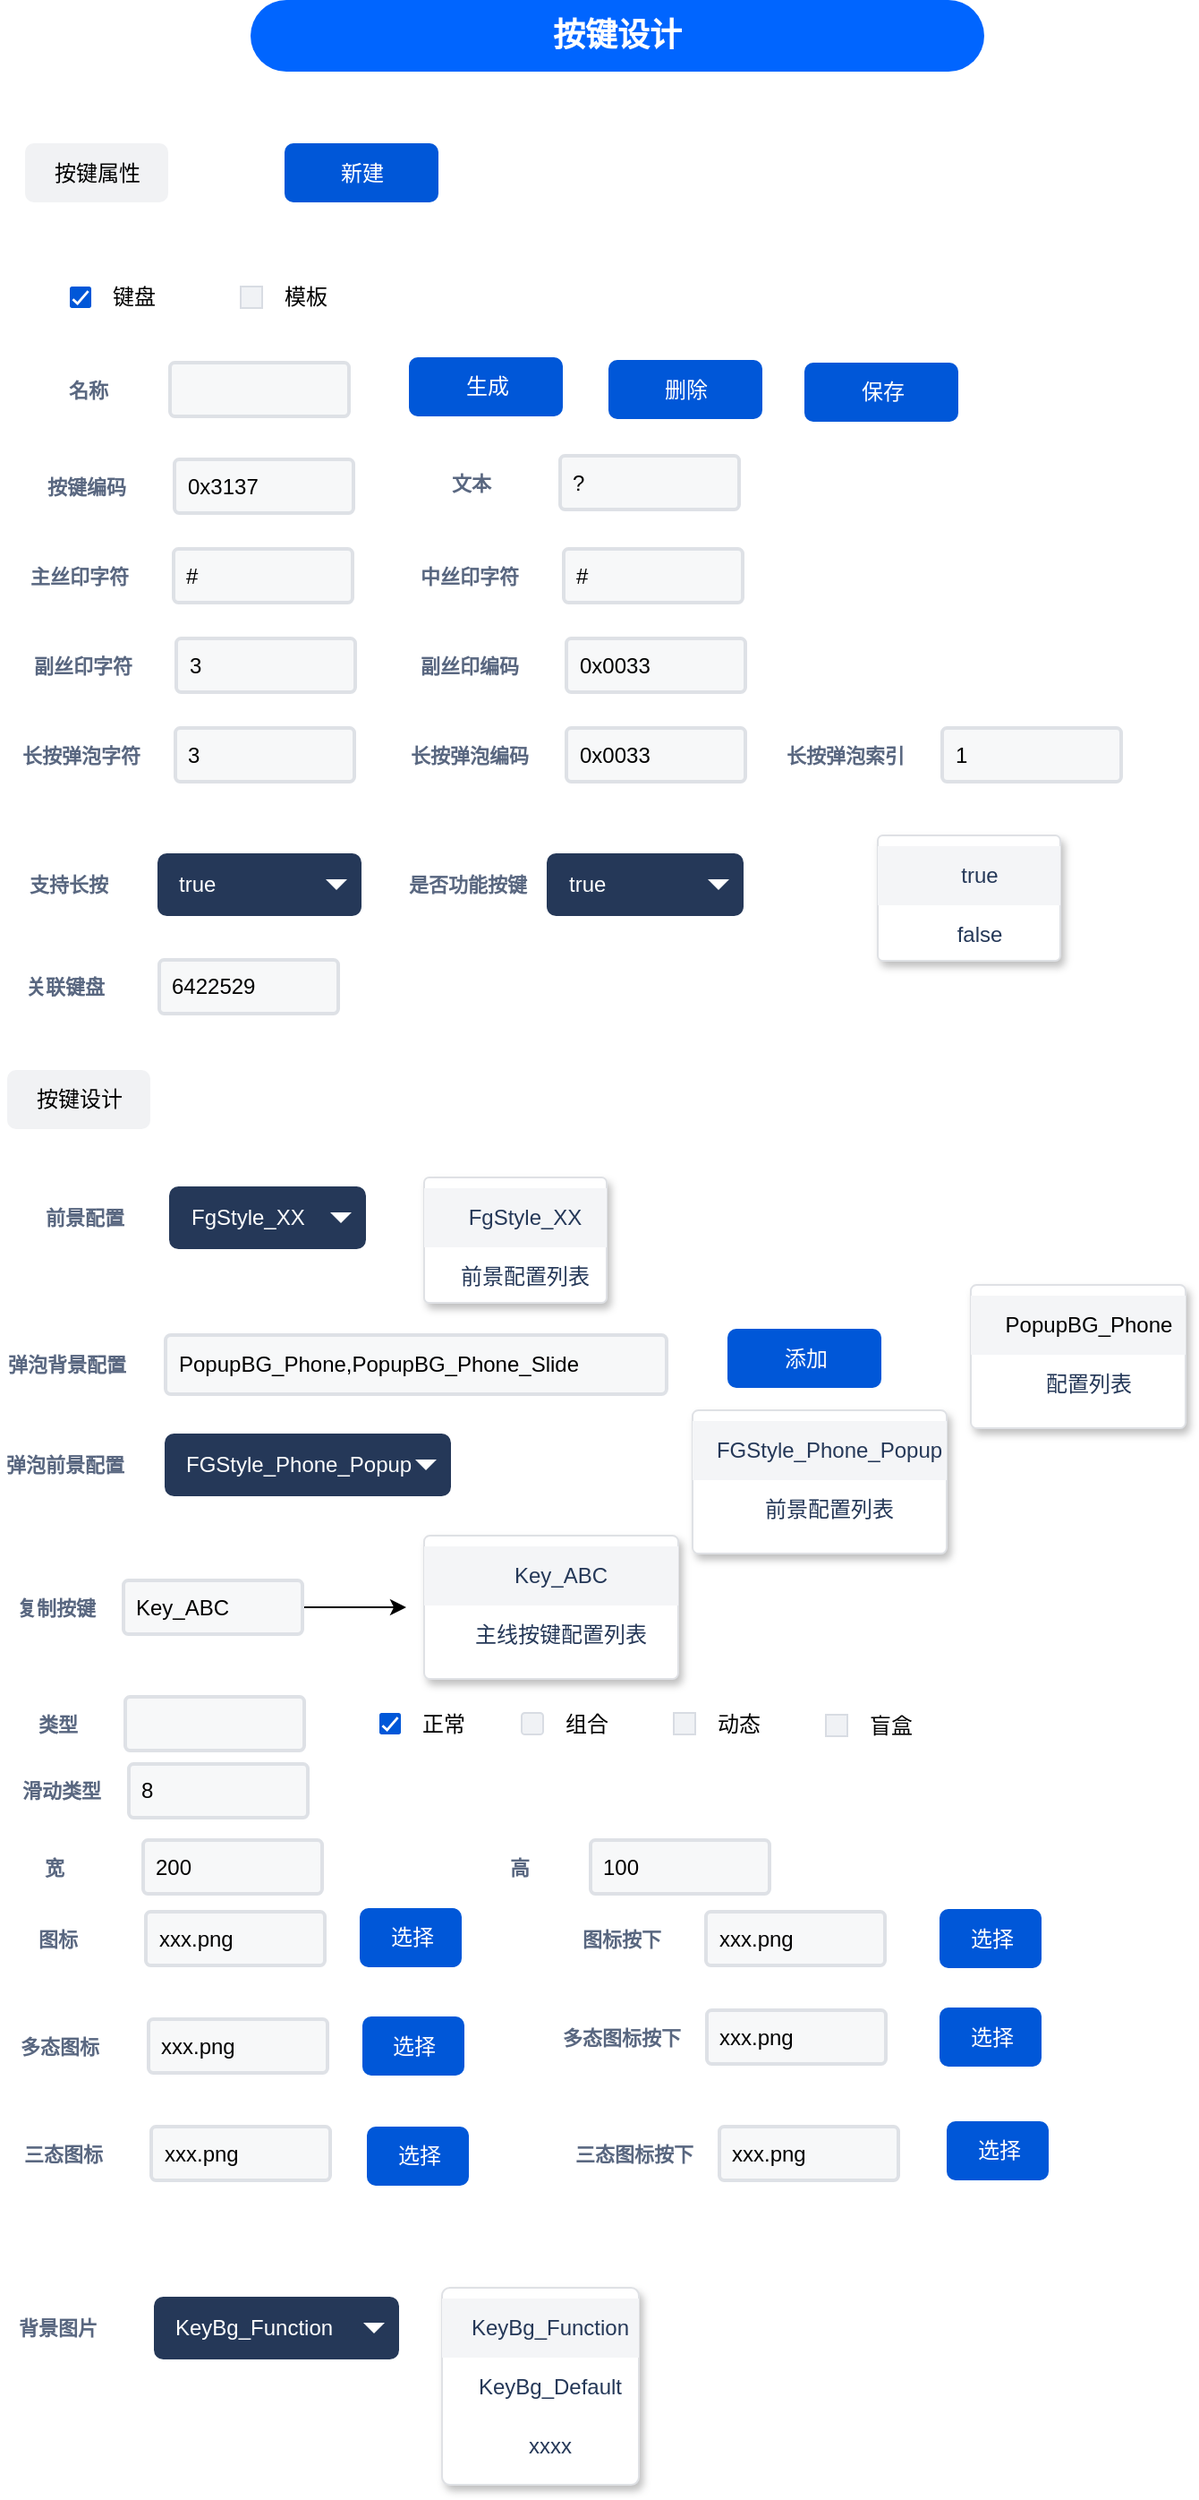 <mxfile version="12.3.6" type="github" pages="1">
  <diagram id="ZXlHenDcQ8fB9-fCUqQw" name="第 1 页">
    <mxGraphModel dx="1038" dy="572" grid="1" gridSize="10" guides="1" tooltips="1" connect="1" arrows="1" fold="1" page="1" pageScale="1" pageWidth="2339" pageHeight="3300" math="0" shadow="0">
      <root>
        <mxCell id="0"/>
        <mxCell id="1" parent="0"/>
        <mxCell id="dsuj58FTNG9rejuF7BOc-1" value="按键设计" style="rounded=1;fillColor=#0065FF;strokeColor=none;html=1;fontColor=#ffffff;align=center;verticalAlign=middle;whiteSpace=wrap;fontSize=18;fontStyle=1;arcSize=50" vertex="1" parent="1">
          <mxGeometry x="260" y="20" width="410" height="40" as="geometry"/>
        </mxCell>
        <mxCell id="dsuj58FTNG9rejuF7BOc-2" value="名称" style="fillColor=none;strokeColor=none;html=1;fontSize=11;fontStyle=0;align=center;fontColor=#596780;fontStyle=1;fontSize=11" vertex="1" parent="1">
          <mxGeometry x="138.5" y="227.5" width="60" height="20" as="geometry"/>
        </mxCell>
        <mxCell id="dsuj58FTNG9rejuF7BOc-3" value="删除" style="rounded=1;fillColor=#0057D8;align=center;strokeColor=none;html=1;fontColor=#ffffff;fontSize=12" vertex="1" parent="1">
          <mxGeometry x="460" y="221" width="86" height="33" as="geometry"/>
        </mxCell>
        <mxCell id="dsuj58FTNG9rejuF7BOc-4" value="" style="rounded=1;arcSize=9;fillColor=#F7F8F9;align=left;spacingLeft=5;strokeColor=#DEE1E6;html=1;strokeWidth=2;fontSize=12" vertex="1" parent="1">
          <mxGeometry x="215" y="222.5" width="100" height="30" as="geometry"/>
        </mxCell>
        <mxCell id="dsuj58FTNG9rejuF7BOc-5" value="保存" style="rounded=1;fillColor=#0057D8;align=center;strokeColor=none;html=1;fontColor=#ffffff;fontSize=12" vertex="1" parent="1">
          <mxGeometry x="569.5" y="222.5" width="86" height="33" as="geometry"/>
        </mxCell>
        <mxCell id="dsuj58FTNG9rejuF7BOc-6" value="生成" style="rounded=1;fillColor=#0057D8;align=center;strokeColor=none;html=1;fontColor=#ffffff;fontSize=12" vertex="1" parent="1">
          <mxGeometry x="348.5" y="219.5" width="86" height="33" as="geometry"/>
        </mxCell>
        <mxCell id="dsuj58FTNG9rejuF7BOc-7" value="类型" style="fillColor=none;strokeColor=none;html=1;fontSize=11;fontStyle=0;align=center;fontColor=#596780;fontStyle=1;fontSize=11" vertex="1" parent="1">
          <mxGeometry x="121.5" y="972.5" width="60" height="20" as="geometry"/>
        </mxCell>
        <mxCell id="dsuj58FTNG9rejuF7BOc-8" value="" style="rounded=1;arcSize=9;fillColor=#F7F8F9;align=left;spacingLeft=5;strokeColor=#DEE1E6;html=1;strokeWidth=2;fontSize=12" vertex="1" parent="1">
          <mxGeometry x="190" y="967.5" width="100" height="30" as="geometry"/>
        </mxCell>
        <mxCell id="dsuj58FTNG9rejuF7BOc-9" value="正常" style="html=1;shadow=0;dashed=0;shape=mxgraph.atlassian.checkbox_2;fillColor=#0057D8;strokeColor=none;align=left;verticalAlign=middle;fontStyle=0;fontSize=12;labelPosition=right;verticalLabelPosition=middle;spacingLeft=10" vertex="1" parent="1">
          <mxGeometry x="332" y="976.5" width="12" height="12" as="geometry"/>
        </mxCell>
        <mxCell id="dsuj58FTNG9rejuF7BOc-10" value="组合" style="rounded=1;fillColor=#F0F2F5;strokeColor=#D8DCE3;align=left;verticalAlign=middle;fontStyle=0;fontSize=12;labelPosition=right;verticalLabelPosition=middle;spacingLeft=10;html=1;shadow=0;dashed=0" vertex="1" parent="1">
          <mxGeometry x="411.5" y="976.5" width="12" height="12" as="geometry"/>
        </mxCell>
        <mxCell id="dsuj58FTNG9rejuF7BOc-11" value="动态" style="rounded=1;fillColor=#F0F2F5;strokeColor=#D8DCE3;align=left;verticalAlign=middle;fontStyle=0;fontSize=12;labelPosition=right;verticalLabelPosition=middle;spacingLeft=10;html=1;shadow=0;dashed=0;arcSize=0;" vertex="1" parent="1">
          <mxGeometry x="496.5" y="976.5" width="12" height="12" as="geometry"/>
        </mxCell>
        <mxCell id="dsuj58FTNG9rejuF7BOc-12" value="盲盒" style="rounded=1;fillColor=#F0F2F5;strokeColor=#D8DCE3;align=left;verticalAlign=middle;fontStyle=0;fontSize=12;labelPosition=right;verticalLabelPosition=middle;spacingLeft=10;html=1;shadow=0;dashed=0;arcSize=0;" vertex="1" parent="1">
          <mxGeometry x="581.5" y="977.5" width="12" height="12" as="geometry"/>
        </mxCell>
        <mxCell id="dsuj58FTNG9rejuF7BOc-13" value="宽" style="fillColor=none;strokeColor=none;html=1;fontSize=11;fontStyle=0;align=center;fontColor=#596780;fontStyle=1;fontSize=11" vertex="1" parent="1">
          <mxGeometry x="120" y="1052.5" width="60" height="20" as="geometry"/>
        </mxCell>
        <mxCell id="dsuj58FTNG9rejuF7BOc-14" value="200" style="rounded=1;arcSize=9;fillColor=#F7F8F9;align=left;spacingLeft=5;strokeColor=#DEE1E6;html=1;strokeWidth=2;fontSize=12" vertex="1" parent="1">
          <mxGeometry x="200" y="1047.5" width="100" height="30" as="geometry"/>
        </mxCell>
        <mxCell id="dsuj58FTNG9rejuF7BOc-15" value="高" style="fillColor=none;strokeColor=none;html=1;fontSize=11;fontStyle=0;align=center;fontColor=#596780;fontStyle=1;fontSize=11" vertex="1" parent="1">
          <mxGeometry x="380" y="1052.5" width="60" height="20" as="geometry"/>
        </mxCell>
        <mxCell id="dsuj58FTNG9rejuF7BOc-16" value="100" style="rounded=1;arcSize=9;fillColor=#F7F8F9;align=left;spacingLeft=5;strokeColor=#DEE1E6;html=1;strokeWidth=2;fontSize=12" vertex="1" parent="1">
          <mxGeometry x="450" y="1047.5" width="100" height="30" as="geometry"/>
        </mxCell>
        <mxCell id="dsuj58FTNG9rejuF7BOc-17" value="图标" style="fillColor=none;strokeColor=none;html=1;fontSize=11;fontStyle=0;align=center;fontColor=#596780;fontStyle=1;fontSize=11" vertex="1" parent="1">
          <mxGeometry x="121.5" y="1092.5" width="60" height="20" as="geometry"/>
        </mxCell>
        <mxCell id="dsuj58FTNG9rejuF7BOc-18" value="xxx.png" style="rounded=1;arcSize=9;fillColor=#F7F8F9;align=left;spacingLeft=5;strokeColor=#DEE1E6;html=1;strokeWidth=2;fontSize=12" vertex="1" parent="1">
          <mxGeometry x="201.5" y="1087.5" width="100" height="30" as="geometry"/>
        </mxCell>
        <mxCell id="dsuj58FTNG9rejuF7BOc-19" value="图标按下" style="fillColor=none;strokeColor=none;html=1;fontSize=11;fontStyle=0;align=center;fontColor=#596780;fontStyle=1;fontSize=11" vertex="1" parent="1">
          <mxGeometry x="436.5" y="1092.5" width="60" height="20" as="geometry"/>
        </mxCell>
        <mxCell id="dsuj58FTNG9rejuF7BOc-20" value="xxx.png" style="rounded=1;arcSize=9;fillColor=#F7F8F9;align=left;spacingLeft=5;strokeColor=#DEE1E6;html=1;strokeWidth=2;fontSize=12" vertex="1" parent="1">
          <mxGeometry x="514.5" y="1087.5" width="100" height="30" as="geometry"/>
        </mxCell>
        <mxCell id="dsuj58FTNG9rejuF7BOc-21" value="多态图标" style="fillColor=none;strokeColor=none;html=1;fontSize=11;fontStyle=0;align=center;fontColor=#596780;fontStyle=1;fontSize=11" vertex="1" parent="1">
          <mxGeometry x="123" y="1152.5" width="60" height="20" as="geometry"/>
        </mxCell>
        <mxCell id="dsuj58FTNG9rejuF7BOc-22" value="xxx.png" style="rounded=1;arcSize=9;fillColor=#F7F8F9;align=left;spacingLeft=5;strokeColor=#DEE1E6;html=1;strokeWidth=2;fontSize=12" vertex="1" parent="1">
          <mxGeometry x="203" y="1147.5" width="100" height="30" as="geometry"/>
        </mxCell>
        <mxCell id="dsuj58FTNG9rejuF7BOc-23" value="多态图标按下" style="fillColor=none;strokeColor=none;html=1;fontSize=11;fontStyle=0;align=center;fontColor=#596780;fontStyle=1;fontSize=11" vertex="1" parent="1">
          <mxGeometry x="437" y="1147.5" width="60" height="20" as="geometry"/>
        </mxCell>
        <mxCell id="dsuj58FTNG9rejuF7BOc-24" value="xxx.png" style="rounded=1;arcSize=9;fillColor=#F7F8F9;align=left;spacingLeft=5;strokeColor=#DEE1E6;html=1;strokeWidth=2;fontSize=12" vertex="1" parent="1">
          <mxGeometry x="515" y="1142.5" width="100" height="30" as="geometry"/>
        </mxCell>
        <mxCell id="dsuj58FTNG9rejuF7BOc-25" value="三态图标" style="fillColor=none;strokeColor=none;html=1;fontSize=11;fontStyle=0;align=center;fontColor=#596780;fontStyle=1;fontSize=11" vertex="1" parent="1">
          <mxGeometry x="124.5" y="1212.5" width="60" height="20" as="geometry"/>
        </mxCell>
        <mxCell id="dsuj58FTNG9rejuF7BOc-26" value="xxx.png" style="rounded=1;arcSize=9;fillColor=#F7F8F9;align=left;spacingLeft=5;strokeColor=#DEE1E6;html=1;strokeWidth=2;fontSize=12" vertex="1" parent="1">
          <mxGeometry x="204.5" y="1207.5" width="100" height="30" as="geometry"/>
        </mxCell>
        <mxCell id="dsuj58FTNG9rejuF7BOc-27" value="三态图标按下" style="fillColor=none;strokeColor=none;html=1;fontSize=11;fontStyle=0;align=center;fontColor=#596780;fontStyle=1;fontSize=11" vertex="1" parent="1">
          <mxGeometry x="444" y="1212.5" width="60" height="20" as="geometry"/>
        </mxCell>
        <mxCell id="dsuj58FTNG9rejuF7BOc-28" value="xxx.png" style="rounded=1;arcSize=9;fillColor=#F7F8F9;align=left;spacingLeft=5;strokeColor=#DEE1E6;html=1;strokeWidth=2;fontSize=12" vertex="1" parent="1">
          <mxGeometry x="522" y="1207.5" width="100" height="30" as="geometry"/>
        </mxCell>
        <mxCell id="dsuj58FTNG9rejuF7BOc-29" value="背景图片" style="fillColor=none;strokeColor=none;html=1;fontSize=11;fontStyle=0;align=center;fontColor=#596780;fontStyle=1;fontSize=11" vertex="1" parent="1">
          <mxGeometry x="122" y="1310" width="60" height="20" as="geometry"/>
        </mxCell>
        <mxCell id="dsuj58FTNG9rejuF7BOc-30" value="KeyBg_Function" style="rounded=1;fillColor=#253858;strokeColor=none;html=1;fontColor=#ffffff;align=left;fontSize=12;spacingLeft=10" vertex="1" parent="1">
          <mxGeometry x="206" y="1302.5" width="137" height="35" as="geometry"/>
        </mxCell>
        <mxCell id="dsuj58FTNG9rejuF7BOc-31" value="" style="shape=triangle;direction=south;fillColor=#ffffff;strokeColor=none;html=1" vertex="1" parent="dsuj58FTNG9rejuF7BOc-30">
          <mxGeometry x="1" y="0.5" width="12" height="6" relative="1" as="geometry">
            <mxPoint x="-20" y="-3" as="offset"/>
          </mxGeometry>
        </mxCell>
        <mxCell id="dsuj58FTNG9rejuF7BOc-32" value="" style="rounded=1;fillColor=#ffffff;strokeColor=#DFE1E5;shadow=1;html=1;arcSize=4;align=center;" vertex="1" parent="1">
          <mxGeometry x="367" y="1297.5" width="110" height="110" as="geometry"/>
        </mxCell>
        <mxCell id="dsuj58FTNG9rejuF7BOc-33" value="KeyBg_Function" style="rounded=0;fillColor=#F4F5F7;strokeColor=none;shadow=0;html=1;align=center;fontSize=12;spacingLeft=10;fontColor=#253858;resizeWidth=1" vertex="1" parent="dsuj58FTNG9rejuF7BOc-32">
          <mxGeometry width="110" height="33" relative="1" as="geometry">
            <mxPoint y="6" as="offset"/>
          </mxGeometry>
        </mxCell>
        <mxCell id="dsuj58FTNG9rejuF7BOc-34" value="KeyBg_Default" style="rounded=0;fillColor=none;strokeColor=none;shadow=0;html=1;align=center;fontSize=12;spacingLeft=10;fontColor=#253858;resizeWidth=1" vertex="1" parent="dsuj58FTNG9rejuF7BOc-32">
          <mxGeometry width="110" height="33" relative="1" as="geometry">
            <mxPoint y="39" as="offset"/>
          </mxGeometry>
        </mxCell>
        <mxCell id="dsuj58FTNG9rejuF7BOc-35" value="xxxx" style="rounded=0;fillColor=none;strokeColor=none;shadow=0;html=1;align=center;fontSize=12;spacingLeft=10;fontColor=#253858;resizeWidth=1" vertex="1" parent="dsuj58FTNG9rejuF7BOc-32">
          <mxGeometry width="110" height="33" relative="1" as="geometry">
            <mxPoint y="72" as="offset"/>
          </mxGeometry>
        </mxCell>
        <mxCell id="dsuj58FTNG9rejuF7BOc-36" value="按键编码" style="fillColor=none;strokeColor=none;html=1;fontSize=11;fontStyle=0;align=center;fontColor=#596780;fontStyle=1;fontSize=11" vertex="1" parent="1">
          <mxGeometry x="137.5" y="281.5" width="60" height="20" as="geometry"/>
        </mxCell>
        <mxCell id="dsuj58FTNG9rejuF7BOc-37" value="0x3137" style="rounded=1;arcSize=9;fillColor=#F7F8F9;align=left;spacingLeft=5;strokeColor=#DEE1E6;html=1;strokeWidth=2;fontSize=12" vertex="1" parent="1">
          <mxGeometry x="217.5" y="276.5" width="100" height="30" as="geometry"/>
        </mxCell>
        <mxCell id="dsuj58FTNG9rejuF7BOc-38" value="主丝印字符" style="fillColor=none;strokeColor=none;html=1;fontSize=11;fontStyle=0;align=center;fontColor=#596780;fontStyle=1;fontSize=11" vertex="1" parent="1">
          <mxGeometry x="134" y="331.5" width="60" height="20" as="geometry"/>
        </mxCell>
        <mxCell id="dsuj58FTNG9rejuF7BOc-39" value="#" style="rounded=1;arcSize=9;fillColor=#F7F8F9;align=left;spacingLeft=5;strokeColor=#DEE1E6;html=1;strokeWidth=2;fontSize=12" vertex="1" parent="1">
          <mxGeometry x="217" y="326.5" width="100" height="30" as="geometry"/>
        </mxCell>
        <mxCell id="dsuj58FTNG9rejuF7BOc-40" value="副丝印字符" style="fillColor=none;strokeColor=none;html=1;fontSize=11;fontStyle=0;align=center;fontColor=#596780;fontStyle=1;fontSize=11" vertex="1" parent="1">
          <mxGeometry x="135.5" y="381.5" width="60" height="20" as="geometry"/>
        </mxCell>
        <mxCell id="dsuj58FTNG9rejuF7BOc-41" value="3" style="rounded=1;arcSize=9;fillColor=#F7F8F9;align=left;spacingLeft=5;strokeColor=#DEE1E6;html=1;strokeWidth=2;fontSize=12" vertex="1" parent="1">
          <mxGeometry x="218.5" y="376.5" width="100" height="30" as="geometry"/>
        </mxCell>
        <mxCell id="dsuj58FTNG9rejuF7BOc-42" value="副丝印编码" style="fillColor=none;strokeColor=none;html=1;fontSize=11;fontStyle=0;align=center;fontColor=#596780;fontStyle=1;fontSize=11" vertex="1" parent="1">
          <mxGeometry x="351.5" y="381.5" width="60" height="20" as="geometry"/>
        </mxCell>
        <mxCell id="dsuj58FTNG9rejuF7BOc-43" value="0x0033" style="rounded=1;arcSize=9;fillColor=#F7F8F9;align=left;spacingLeft=5;strokeColor=#DEE1E6;html=1;strokeWidth=2;fontSize=12" vertex="1" parent="1">
          <mxGeometry x="436.5" y="376.5" width="100" height="30" as="geometry"/>
        </mxCell>
        <mxCell id="dsuj58FTNG9rejuF7BOc-44" value="长按弹泡字符" style="fillColor=none;strokeColor=none;html=1;fontSize=11;fontStyle=0;align=center;fontColor=#596780;fontStyle=1;fontSize=11" vertex="1" parent="1">
          <mxGeometry x="135" y="431.5" width="60" height="20" as="geometry"/>
        </mxCell>
        <mxCell id="dsuj58FTNG9rejuF7BOc-45" value="3" style="rounded=1;arcSize=9;fillColor=#F7F8F9;align=left;spacingLeft=5;strokeColor=#DEE1E6;html=1;strokeWidth=2;fontSize=12" vertex="1" parent="1">
          <mxGeometry x="218" y="426.5" width="100" height="30" as="geometry"/>
        </mxCell>
        <mxCell id="dsuj58FTNG9rejuF7BOc-46" value="长按弹泡编码" style="fillColor=none;strokeColor=none;html=1;fontSize=11;fontStyle=0;align=center;fontColor=#596780;fontStyle=1;fontSize=11" vertex="1" parent="1">
          <mxGeometry x="351.5" y="431.5" width="60" height="20" as="geometry"/>
        </mxCell>
        <mxCell id="dsuj58FTNG9rejuF7BOc-47" value="0x0033" style="rounded=1;arcSize=9;fillColor=#F7F8F9;align=left;spacingLeft=5;strokeColor=#DEE1E6;html=1;strokeWidth=2;fontSize=12" vertex="1" parent="1">
          <mxGeometry x="436.5" y="426.5" width="100" height="30" as="geometry"/>
        </mxCell>
        <mxCell id="dsuj58FTNG9rejuF7BOc-48" value="支持长按" style="fillColor=none;strokeColor=none;html=1;fontSize=11;fontStyle=0;align=center;fontColor=#596780;fontStyle=1;fontSize=11" vertex="1" parent="1">
          <mxGeometry x="128" y="504" width="60" height="20" as="geometry"/>
        </mxCell>
        <mxCell id="dsuj58FTNG9rejuF7BOc-49" value="true" style="rounded=1;fillColor=#253858;strokeColor=none;html=1;fontColor=#ffffff;align=left;fontSize=12;spacingLeft=10" vertex="1" parent="1">
          <mxGeometry x="208" y="496.5" width="114" height="35" as="geometry"/>
        </mxCell>
        <mxCell id="dsuj58FTNG9rejuF7BOc-50" value="" style="shape=triangle;direction=south;fillColor=#ffffff;strokeColor=none;html=1" vertex="1" parent="dsuj58FTNG9rejuF7BOc-49">
          <mxGeometry x="1" y="0.5" width="12" height="6" relative="1" as="geometry">
            <mxPoint x="-20" y="-3" as="offset"/>
          </mxGeometry>
        </mxCell>
        <mxCell id="dsuj58FTNG9rejuF7BOc-51" value="" style="rounded=1;fillColor=#ffffff;strokeColor=#DFE1E5;shadow=1;html=1;arcSize=4;align=center;" vertex="1" parent="1">
          <mxGeometry x="610.5" y="486.5" width="102" height="70" as="geometry"/>
        </mxCell>
        <mxCell id="dsuj58FTNG9rejuF7BOc-52" value="true" style="rounded=0;fillColor=#F4F5F7;strokeColor=none;shadow=0;html=1;align=center;fontSize=12;spacingLeft=10;fontColor=#253858;resizeWidth=1" vertex="1" parent="dsuj58FTNG9rejuF7BOc-51">
          <mxGeometry width="102" height="33" relative="1" as="geometry">
            <mxPoint y="6" as="offset"/>
          </mxGeometry>
        </mxCell>
        <mxCell id="dsuj58FTNG9rejuF7BOc-53" value="false" style="rounded=0;fillColor=none;strokeColor=none;shadow=0;html=1;align=center;fontSize=12;spacingLeft=10;fontColor=#253858;resizeWidth=1" vertex="1" parent="dsuj58FTNG9rejuF7BOc-51">
          <mxGeometry width="102" height="33" relative="1" as="geometry">
            <mxPoint y="39" as="offset"/>
          </mxGeometry>
        </mxCell>
        <mxCell id="dsuj58FTNG9rejuF7BOc-54" value="是否功能按键" style="fillColor=none;strokeColor=none;html=1;fontSize=11;fontStyle=0;align=center;fontColor=#596780;fontStyle=1;fontSize=11" vertex="1" parent="1">
          <mxGeometry x="350.5" y="504" width="60" height="20" as="geometry"/>
        </mxCell>
        <mxCell id="dsuj58FTNG9rejuF7BOc-55" value="true" style="rounded=1;fillColor=#253858;strokeColor=none;html=1;fontColor=#ffffff;align=left;fontSize=12;spacingLeft=10" vertex="1" parent="1">
          <mxGeometry x="425.5" y="496.5" width="110" height="35" as="geometry"/>
        </mxCell>
        <mxCell id="dsuj58FTNG9rejuF7BOc-56" value="" style="shape=triangle;direction=south;fillColor=#ffffff;strokeColor=none;html=1" vertex="1" parent="dsuj58FTNG9rejuF7BOc-55">
          <mxGeometry x="1" y="0.5" width="12" height="6" relative="1" as="geometry">
            <mxPoint x="-20" y="-3" as="offset"/>
          </mxGeometry>
        </mxCell>
        <mxCell id="dsuj58FTNG9rejuF7BOc-57" value="前景配置" style="fillColor=none;strokeColor=none;html=1;fontSize=11;fontStyle=0;align=center;fontColor=#596780;fontStyle=1;fontSize=11" vertex="1" parent="1">
          <mxGeometry x="136.5" y="690" width="60" height="20" as="geometry"/>
        </mxCell>
        <mxCell id="dsuj58FTNG9rejuF7BOc-58" value="FgStyle_XX" style="rounded=1;fillColor=#253858;strokeColor=none;html=1;fontColor=#ffffff;align=left;fontSize=12;spacingLeft=10" vertex="1" parent="1">
          <mxGeometry x="214.5" y="682.5" width="110" height="35" as="geometry"/>
        </mxCell>
        <mxCell id="dsuj58FTNG9rejuF7BOc-59" value="" style="shape=triangle;direction=south;fillColor=#ffffff;strokeColor=none;html=1" vertex="1" parent="dsuj58FTNG9rejuF7BOc-58">
          <mxGeometry x="1" y="0.5" width="12" height="6" relative="1" as="geometry">
            <mxPoint x="-20" y="-3" as="offset"/>
          </mxGeometry>
        </mxCell>
        <mxCell id="dsuj58FTNG9rejuF7BOc-60" value="" style="rounded=1;fillColor=#ffffff;strokeColor=#DFE1E5;shadow=1;html=1;arcSize=4;align=center;" vertex="1" parent="1">
          <mxGeometry x="357" y="677.5" width="102" height="70" as="geometry"/>
        </mxCell>
        <mxCell id="dsuj58FTNG9rejuF7BOc-61" value="FgStyle_XX" style="rounded=0;fillColor=#F4F5F7;strokeColor=none;shadow=0;html=1;align=center;fontSize=12;spacingLeft=10;fontColor=#253858;resizeWidth=1" vertex="1" parent="dsuj58FTNG9rejuF7BOc-60">
          <mxGeometry width="102" height="33" relative="1" as="geometry">
            <mxPoint y="6" as="offset"/>
          </mxGeometry>
        </mxCell>
        <mxCell id="dsuj58FTNG9rejuF7BOc-62" value="前景配置列表" style="rounded=0;fillColor=none;strokeColor=none;shadow=0;html=1;align=center;fontSize=12;spacingLeft=10;fontColor=#253858;resizeWidth=1" vertex="1" parent="dsuj58FTNG9rejuF7BOc-60">
          <mxGeometry width="102" height="33" relative="1" as="geometry">
            <mxPoint y="39" as="offset"/>
          </mxGeometry>
        </mxCell>
        <mxCell id="dsuj58FTNG9rejuF7BOc-63" value="弹泡背景配置" style="fillColor=none;strokeColor=none;html=1;fontSize=11;fontStyle=0;align=center;fontColor=#596780;fontStyle=1;fontSize=11" vertex="1" parent="1">
          <mxGeometry x="127" y="772" width="60" height="20" as="geometry"/>
        </mxCell>
        <mxCell id="dsuj58FTNG9rejuF7BOc-64" value="" style="rounded=1;fillColor=#ffffff;strokeColor=#DFE1E5;shadow=1;html=1;arcSize=4;align=center;" vertex="1" parent="1">
          <mxGeometry x="662.5" y="737.5" width="120" height="80" as="geometry"/>
        </mxCell>
        <mxCell id="dsuj58FTNG9rejuF7BOc-65" value="&lt;span style=&quot;color: rgb(0 , 0 , 0) ; text-align: left&quot;&gt;PopupBG_Phone&lt;/span&gt;" style="rounded=0;fillColor=#F4F5F7;strokeColor=none;shadow=0;html=1;align=center;fontSize=12;spacingLeft=10;fontColor=#253858;resizeWidth=1" vertex="1" parent="dsuj58FTNG9rejuF7BOc-64">
          <mxGeometry width="120" height="33" relative="1" as="geometry">
            <mxPoint y="6" as="offset"/>
          </mxGeometry>
        </mxCell>
        <mxCell id="dsuj58FTNG9rejuF7BOc-66" value="配置列表" style="rounded=0;fillColor=none;strokeColor=none;shadow=0;html=1;align=center;fontSize=12;spacingLeft=10;fontColor=#253858;resizeWidth=1" vertex="1" parent="dsuj58FTNG9rejuF7BOc-64">
          <mxGeometry width="120" height="33" relative="1" as="geometry">
            <mxPoint y="39" as="offset"/>
          </mxGeometry>
        </mxCell>
        <mxCell id="dsuj58FTNG9rejuF7BOc-67" value="弹泡前景配置" style="fillColor=none;strokeColor=none;html=1;fontSize=11;fontStyle=0;align=center;fontColor=#596780;fontStyle=1;fontSize=11" vertex="1" parent="1">
          <mxGeometry x="126" y="828" width="60" height="20" as="geometry"/>
        </mxCell>
        <mxCell id="dsuj58FTNG9rejuF7BOc-68" value="FGStyle_Phone_Popup" style="rounded=1;fillColor=#253858;strokeColor=none;html=1;fontColor=#ffffff;align=left;fontSize=12;spacingLeft=10" vertex="1" parent="1">
          <mxGeometry x="212" y="820.5" width="160" height="35" as="geometry"/>
        </mxCell>
        <mxCell id="dsuj58FTNG9rejuF7BOc-69" value="" style="shape=triangle;direction=south;fillColor=#ffffff;strokeColor=none;html=1" vertex="1" parent="dsuj58FTNG9rejuF7BOc-68">
          <mxGeometry x="1" y="0.5" width="12" height="6" relative="1" as="geometry">
            <mxPoint x="-20" y="-3" as="offset"/>
          </mxGeometry>
        </mxCell>
        <mxCell id="dsuj58FTNG9rejuF7BOc-70" value="" style="rounded=1;fillColor=#ffffff;strokeColor=#DFE1E5;shadow=1;html=1;arcSize=4;align=center;" vertex="1" parent="1">
          <mxGeometry x="507" y="807.5" width="142" height="80" as="geometry"/>
        </mxCell>
        <mxCell id="dsuj58FTNG9rejuF7BOc-71" value="FGStyle_Phone_Popup" style="rounded=0;fillColor=#F4F5F7;strokeColor=none;shadow=0;html=1;align=center;fontSize=12;spacingLeft=10;fontColor=#253858;resizeWidth=1" vertex="1" parent="dsuj58FTNG9rejuF7BOc-70">
          <mxGeometry width="142" height="33" relative="1" as="geometry">
            <mxPoint y="6" as="offset"/>
          </mxGeometry>
        </mxCell>
        <mxCell id="dsuj58FTNG9rejuF7BOc-72" value="前景配置列表" style="rounded=0;fillColor=none;strokeColor=none;shadow=0;html=1;align=center;fontSize=12;spacingLeft=10;fontColor=#253858;resizeWidth=1" vertex="1" parent="dsuj58FTNG9rejuF7BOc-70">
          <mxGeometry width="142" height="33" relative="1" as="geometry">
            <mxPoint y="39" as="offset"/>
          </mxGeometry>
        </mxCell>
        <mxCell id="dsuj58FTNG9rejuF7BOc-73" value="PopupBG_Phone,PopupBG_Phone_Slide" style="rounded=1;arcSize=9;fillColor=#F7F8F9;align=left;spacingLeft=5;strokeColor=#DEE1E6;html=1;strokeWidth=2;fontSize=12" vertex="1" parent="1">
          <mxGeometry x="212.5" y="765.5" width="280" height="33" as="geometry"/>
        </mxCell>
        <mxCell id="dsuj58FTNG9rejuF7BOc-74" value="添加" style="rounded=1;fillColor=#0057D8;align=center;strokeColor=none;html=1;fontColor=#ffffff;fontSize=12" vertex="1" parent="1">
          <mxGeometry x="526.5" y="762" width="86" height="33" as="geometry"/>
        </mxCell>
        <mxCell id="dsuj58FTNG9rejuF7BOc-75" value="复制按键" style="fillColor=none;strokeColor=none;html=1;fontSize=11;fontStyle=0;align=center;fontColor=#596780;fontStyle=1;fontSize=11" vertex="1" parent="1">
          <mxGeometry x="120.5" y="907.5" width="60" height="20" as="geometry"/>
        </mxCell>
        <mxCell id="dsuj58FTNG9rejuF7BOc-76" style="edgeStyle=orthogonalEdgeStyle;rounded=0;orthogonalLoop=1;jettySize=auto;html=1;" edge="1" parent="1" source="dsuj58FTNG9rejuF7BOc-77">
          <mxGeometry relative="1" as="geometry">
            <mxPoint x="347" y="917.5" as="targetPoint"/>
          </mxGeometry>
        </mxCell>
        <mxCell id="dsuj58FTNG9rejuF7BOc-77" value="Key_ABC" style="rounded=1;arcSize=9;fillColor=#F7F8F9;align=left;spacingLeft=5;strokeColor=#DEE1E6;html=1;strokeWidth=2;fontSize=12" vertex="1" parent="1">
          <mxGeometry x="189" y="902.5" width="100" height="30" as="geometry"/>
        </mxCell>
        <mxCell id="dsuj58FTNG9rejuF7BOc-78" value="" style="rounded=1;fillColor=#ffffff;strokeColor=#DFE1E5;shadow=1;html=1;arcSize=4;align=center;" vertex="1" parent="1">
          <mxGeometry x="357" y="877.5" width="142" height="80" as="geometry"/>
        </mxCell>
        <mxCell id="dsuj58FTNG9rejuF7BOc-79" value="Key_ABC" style="rounded=0;fillColor=#F4F5F7;strokeColor=none;shadow=0;html=1;align=center;fontSize=12;spacingLeft=10;fontColor=#253858;resizeWidth=1" vertex="1" parent="dsuj58FTNG9rejuF7BOc-78">
          <mxGeometry width="142" height="33" relative="1" as="geometry">
            <mxPoint y="6" as="offset"/>
          </mxGeometry>
        </mxCell>
        <mxCell id="dsuj58FTNG9rejuF7BOc-80" value="主线按键配置列表" style="rounded=0;fillColor=none;strokeColor=none;shadow=0;html=1;align=center;fontSize=12;spacingLeft=10;fontColor=#253858;resizeWidth=1" vertex="1" parent="dsuj58FTNG9rejuF7BOc-78">
          <mxGeometry width="142" height="33" relative="1" as="geometry">
            <mxPoint y="39" as="offset"/>
          </mxGeometry>
        </mxCell>
        <mxCell id="dsuj58FTNG9rejuF7BOc-81" value="滑动类型" style="fillColor=none;strokeColor=none;html=1;fontSize=11;fontStyle=0;align=center;fontColor=#596780;fontStyle=1;fontSize=11" vertex="1" parent="1">
          <mxGeometry x="123.5" y="1010" width="60" height="20" as="geometry"/>
        </mxCell>
        <mxCell id="dsuj58FTNG9rejuF7BOc-82" value="8" style="rounded=1;arcSize=9;fillColor=#F7F8F9;align=left;spacingLeft=5;strokeColor=#DEE1E6;html=1;strokeWidth=2;fontSize=12" vertex="1" parent="1">
          <mxGeometry x="192" y="1005" width="100" height="30" as="geometry"/>
        </mxCell>
        <mxCell id="dsuj58FTNG9rejuF7BOc-83" value="长按弹泡索引" style="fillColor=none;strokeColor=none;html=1;fontSize=11;fontStyle=0;align=center;fontColor=#596780;fontStyle=1;fontSize=11" vertex="1" parent="1">
          <mxGeometry x="561.5" y="431.5" width="60" height="20" as="geometry"/>
        </mxCell>
        <mxCell id="dsuj58FTNG9rejuF7BOc-84" value="1" style="rounded=1;arcSize=9;fillColor=#F7F8F9;align=left;spacingLeft=5;strokeColor=#DEE1E6;html=1;strokeWidth=2;fontSize=12" vertex="1" parent="1">
          <mxGeometry x="646.5" y="426.5" width="100" height="30" as="geometry"/>
        </mxCell>
        <mxCell id="dsuj58FTNG9rejuF7BOc-85" value="中丝印字符" style="fillColor=none;strokeColor=none;html=1;fontSize=11;fontStyle=0;align=center;fontColor=#596780;fontStyle=1;fontSize=11" vertex="1" parent="1">
          <mxGeometry x="352" y="331.5" width="60" height="20" as="geometry"/>
        </mxCell>
        <mxCell id="dsuj58FTNG9rejuF7BOc-86" value="#" style="rounded=1;arcSize=9;fillColor=#F7F8F9;align=left;spacingLeft=5;strokeColor=#DEE1E6;html=1;strokeWidth=2;fontSize=12" vertex="1" parent="1">
          <mxGeometry x="435" y="326.5" width="100" height="30" as="geometry"/>
        </mxCell>
        <mxCell id="dsuj58FTNG9rejuF7BOc-87" value="文本" style="fillColor=none;strokeColor=none;html=1;fontSize=11;fontStyle=0;align=center;fontColor=#596780;fontStyle=1;fontSize=11" vertex="1" parent="1">
          <mxGeometry x="353" y="279.5" width="60" height="20" as="geometry"/>
        </mxCell>
        <mxCell id="dsuj58FTNG9rejuF7BOc-88" value="?" style="rounded=1;arcSize=9;fillColor=#F7F8F9;align=left;spacingLeft=5;strokeColor=#DEE1E6;html=1;strokeWidth=2;fontSize=12" vertex="1" parent="1">
          <mxGeometry x="433" y="274.5" width="100" height="30" as="geometry"/>
        </mxCell>
        <mxCell id="dsuj58FTNG9rejuF7BOc-89" value="&lt;span style=&quot;color: rgb(0 , 0 , 0)&quot;&gt;按键属性&lt;/span&gt;" style="rounded=1;align=center;fillColor=#F1F2F4;strokeColor=none;html=1;fontColor=#596780;fontSize=12" vertex="1" parent="1">
          <mxGeometry x="134" y="100" width="80" height="33" as="geometry"/>
        </mxCell>
        <mxCell id="dsuj58FTNG9rejuF7BOc-90" value="&lt;span style=&quot;color: rgb(0 , 0 , 0)&quot;&gt;按键设计&lt;/span&gt;" style="rounded=1;align=center;fillColor=#F1F2F4;strokeColor=none;html=1;fontColor=#596780;fontSize=12" vertex="1" parent="1">
          <mxGeometry x="124" y="617.5" width="80" height="33" as="geometry"/>
        </mxCell>
        <mxCell id="dsuj58FTNG9rejuF7BOc-91" value="选择" style="rounded=1;fillColor=#0057D8;align=center;strokeColor=none;html=1;fontColor=#ffffff;fontSize=12" vertex="1" parent="1">
          <mxGeometry x="321" y="1085.5" width="57" height="33" as="geometry"/>
        </mxCell>
        <mxCell id="dsuj58FTNG9rejuF7BOc-92" value="选择" style="rounded=1;fillColor=#0057D8;align=center;strokeColor=none;html=1;fontColor=#ffffff;fontSize=12" vertex="1" parent="1">
          <mxGeometry x="645" y="1086" width="57" height="33" as="geometry"/>
        </mxCell>
        <mxCell id="dsuj58FTNG9rejuF7BOc-93" value="选择" style="rounded=1;fillColor=#0057D8;align=center;strokeColor=none;html=1;fontColor=#ffffff;fontSize=12" vertex="1" parent="1">
          <mxGeometry x="322.5" y="1146" width="57" height="33" as="geometry"/>
        </mxCell>
        <mxCell id="dsuj58FTNG9rejuF7BOc-94" value="选择" style="rounded=1;fillColor=#0057D8;align=center;strokeColor=none;html=1;fontColor=#ffffff;fontSize=12" vertex="1" parent="1">
          <mxGeometry x="645" y="1141" width="57" height="33" as="geometry"/>
        </mxCell>
        <mxCell id="dsuj58FTNG9rejuF7BOc-95" value="选择" style="rounded=1;fillColor=#0057D8;align=center;strokeColor=none;html=1;fontColor=#ffffff;fontSize=12" vertex="1" parent="1">
          <mxGeometry x="325" y="1207.5" width="57" height="33" as="geometry"/>
        </mxCell>
        <mxCell id="dsuj58FTNG9rejuF7BOc-96" value="选择" style="rounded=1;fillColor=#0057D8;align=center;strokeColor=none;html=1;fontColor=#ffffff;fontSize=12" vertex="1" parent="1">
          <mxGeometry x="649" y="1204.5" width="57" height="33" as="geometry"/>
        </mxCell>
        <mxCell id="dsuj58FTNG9rejuF7BOc-97" value="关联键盘" style="fillColor=none;strokeColor=none;html=1;fontSize=11;fontStyle=0;align=center;fontColor=#596780;fontStyle=1;fontSize=11" vertex="1" parent="1">
          <mxGeometry x="126" y="561" width="60" height="20" as="geometry"/>
        </mxCell>
        <mxCell id="dsuj58FTNG9rejuF7BOc-98" value="6422529" style="rounded=1;arcSize=9;fillColor=#F7F8F9;align=left;spacingLeft=5;strokeColor=#DEE1E6;html=1;strokeWidth=2;fontSize=12" vertex="1" parent="1">
          <mxGeometry x="209" y="556" width="100" height="30" as="geometry"/>
        </mxCell>
        <mxCell id="dsuj58FTNG9rejuF7BOc-99" value="键盘" style="html=1;shadow=0;dashed=0;shape=mxgraph.atlassian.checkbox_2;fillColor=#0057D8;strokeColor=none;align=left;verticalAlign=middle;fontStyle=0;fontSize=12;labelPosition=right;verticalLabelPosition=middle;spacingLeft=10" vertex="1" parent="1">
          <mxGeometry x="159" y="180" width="12" height="12" as="geometry"/>
        </mxCell>
        <mxCell id="dsuj58FTNG9rejuF7BOc-100" value="模板" style="rounded=1;fillColor=#F0F2F5;strokeColor=#D8DCE3;align=left;verticalAlign=middle;fontStyle=0;fontSize=12;labelPosition=right;verticalLabelPosition=middle;spacingLeft=10;html=1;shadow=0;dashed=0;arcSize=0;" vertex="1" parent="1">
          <mxGeometry x="254.5" y="180" width="12" height="12" as="geometry"/>
        </mxCell>
        <mxCell id="dsuj58FTNG9rejuF7BOc-101" value="新建" style="rounded=1;fillColor=#0057D8;align=center;strokeColor=none;html=1;fontColor=#ffffff;fontSize=12" vertex="1" parent="1">
          <mxGeometry x="279" y="100" width="86" height="33" as="geometry"/>
        </mxCell>
      </root>
    </mxGraphModel>
  </diagram>
</mxfile>
